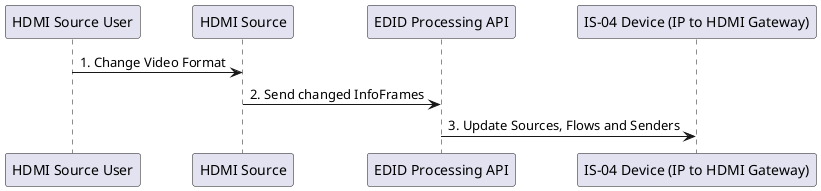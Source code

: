 @startuml
participant "HDMI Source User"
participant "HDMI Source"
participant "EDID Processing API"
participant "IS-04 Device (IP to HDMI Gateway)"

"HDMI Source User" -> "HDMI Source": 1. Change Video Format
"HDMI Source" -> "EDID Processing API": 2. Send changed InfoFrames
"IS-04 Device (IP to HDMI Gateway)" <- "EDID Processing API": 3. Update Sources, Flows and Senders
@enduml
